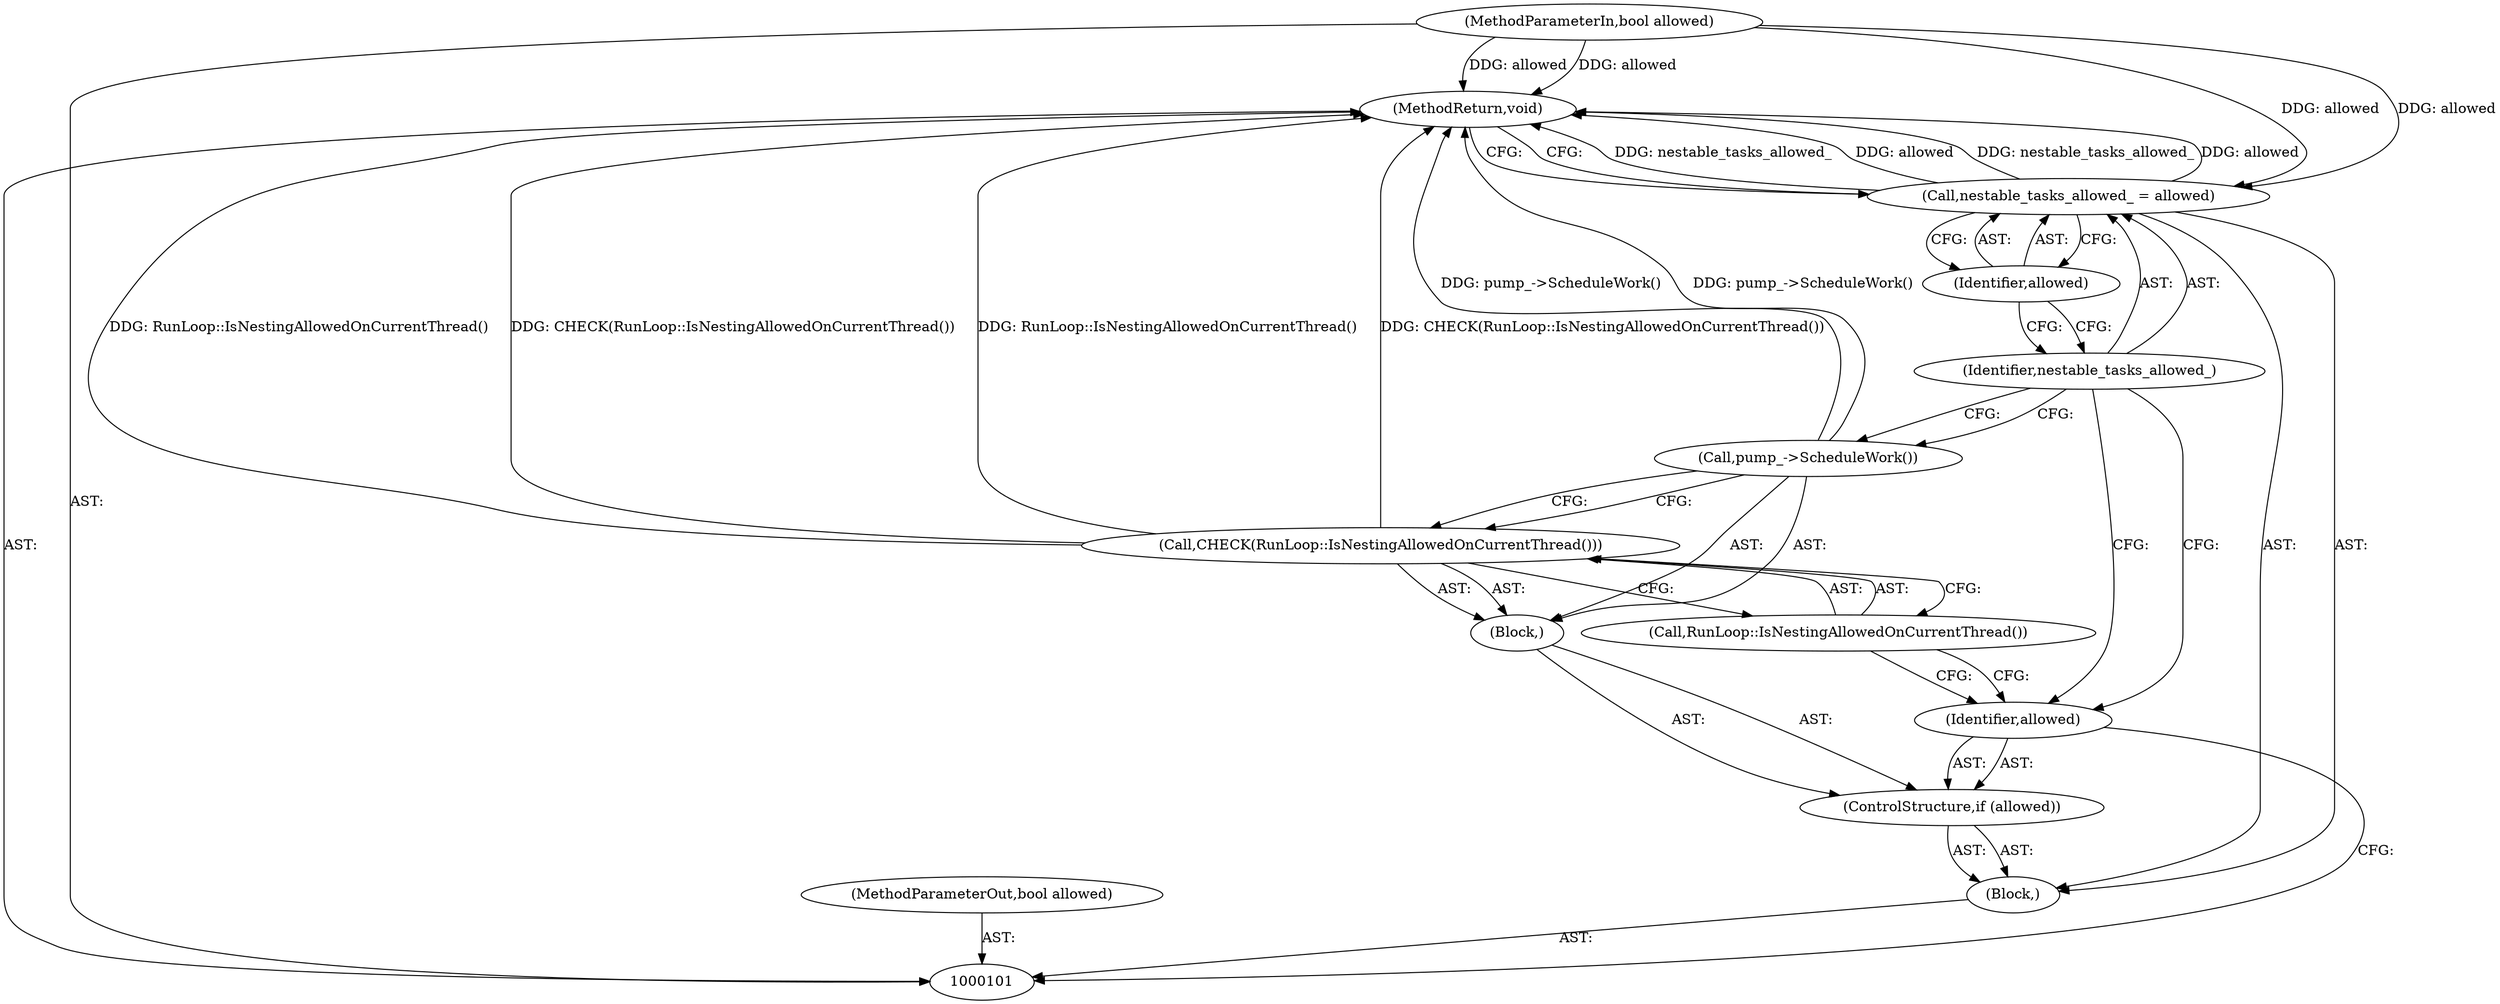 digraph "0_Chrome_3ff403eecdd23a39853a4ebca52023fbba6c5d00_3" {
"1000113" [label="(MethodReturn,void)"];
"1000102" [label="(MethodParameterIn,bool allowed)"];
"1000133" [label="(MethodParameterOut,bool allowed)"];
"1000103" [label="(Block,)"];
"1000106" [label="(Block,)"];
"1000104" [label="(ControlStructure,if (allowed))"];
"1000105" [label="(Identifier,allowed)"];
"1000108" [label="(Call,RunLoop::IsNestingAllowedOnCurrentThread())"];
"1000107" [label="(Call,CHECK(RunLoop::IsNestingAllowedOnCurrentThread()))"];
"1000109" [label="(Call,pump_->ScheduleWork())"];
"1000112" [label="(Identifier,allowed)"];
"1000110" [label="(Call,nestable_tasks_allowed_ = allowed)"];
"1000111" [label="(Identifier,nestable_tasks_allowed_)"];
"1000113" -> "1000101"  [label="AST: "];
"1000113" -> "1000110"  [label="CFG: "];
"1000107" -> "1000113"  [label="DDG: RunLoop::IsNestingAllowedOnCurrentThread()"];
"1000107" -> "1000113"  [label="DDG: CHECK(RunLoop::IsNestingAllowedOnCurrentThread())"];
"1000110" -> "1000113"  [label="DDG: nestable_tasks_allowed_"];
"1000110" -> "1000113"  [label="DDG: allowed"];
"1000109" -> "1000113"  [label="DDG: pump_->ScheduleWork()"];
"1000102" -> "1000113"  [label="DDG: allowed"];
"1000102" -> "1000101"  [label="AST: "];
"1000102" -> "1000113"  [label="DDG: allowed"];
"1000102" -> "1000110"  [label="DDG: allowed"];
"1000133" -> "1000101"  [label="AST: "];
"1000103" -> "1000101"  [label="AST: "];
"1000104" -> "1000103"  [label="AST: "];
"1000110" -> "1000103"  [label="AST: "];
"1000106" -> "1000104"  [label="AST: "];
"1000107" -> "1000106"  [label="AST: "];
"1000109" -> "1000106"  [label="AST: "];
"1000104" -> "1000103"  [label="AST: "];
"1000105" -> "1000104"  [label="AST: "];
"1000106" -> "1000104"  [label="AST: "];
"1000105" -> "1000104"  [label="AST: "];
"1000105" -> "1000101"  [label="CFG: "];
"1000108" -> "1000105"  [label="CFG: "];
"1000111" -> "1000105"  [label="CFG: "];
"1000108" -> "1000107"  [label="AST: "];
"1000108" -> "1000105"  [label="CFG: "];
"1000107" -> "1000108"  [label="CFG: "];
"1000107" -> "1000106"  [label="AST: "];
"1000107" -> "1000108"  [label="CFG: "];
"1000108" -> "1000107"  [label="AST: "];
"1000109" -> "1000107"  [label="CFG: "];
"1000107" -> "1000113"  [label="DDG: RunLoop::IsNestingAllowedOnCurrentThread()"];
"1000107" -> "1000113"  [label="DDG: CHECK(RunLoop::IsNestingAllowedOnCurrentThread())"];
"1000109" -> "1000106"  [label="AST: "];
"1000109" -> "1000107"  [label="CFG: "];
"1000111" -> "1000109"  [label="CFG: "];
"1000109" -> "1000113"  [label="DDG: pump_->ScheduleWork()"];
"1000112" -> "1000110"  [label="AST: "];
"1000112" -> "1000111"  [label="CFG: "];
"1000110" -> "1000112"  [label="CFG: "];
"1000110" -> "1000103"  [label="AST: "];
"1000110" -> "1000112"  [label="CFG: "];
"1000111" -> "1000110"  [label="AST: "];
"1000112" -> "1000110"  [label="AST: "];
"1000113" -> "1000110"  [label="CFG: "];
"1000110" -> "1000113"  [label="DDG: nestable_tasks_allowed_"];
"1000110" -> "1000113"  [label="DDG: allowed"];
"1000102" -> "1000110"  [label="DDG: allowed"];
"1000111" -> "1000110"  [label="AST: "];
"1000111" -> "1000109"  [label="CFG: "];
"1000111" -> "1000105"  [label="CFG: "];
"1000112" -> "1000111"  [label="CFG: "];
}
